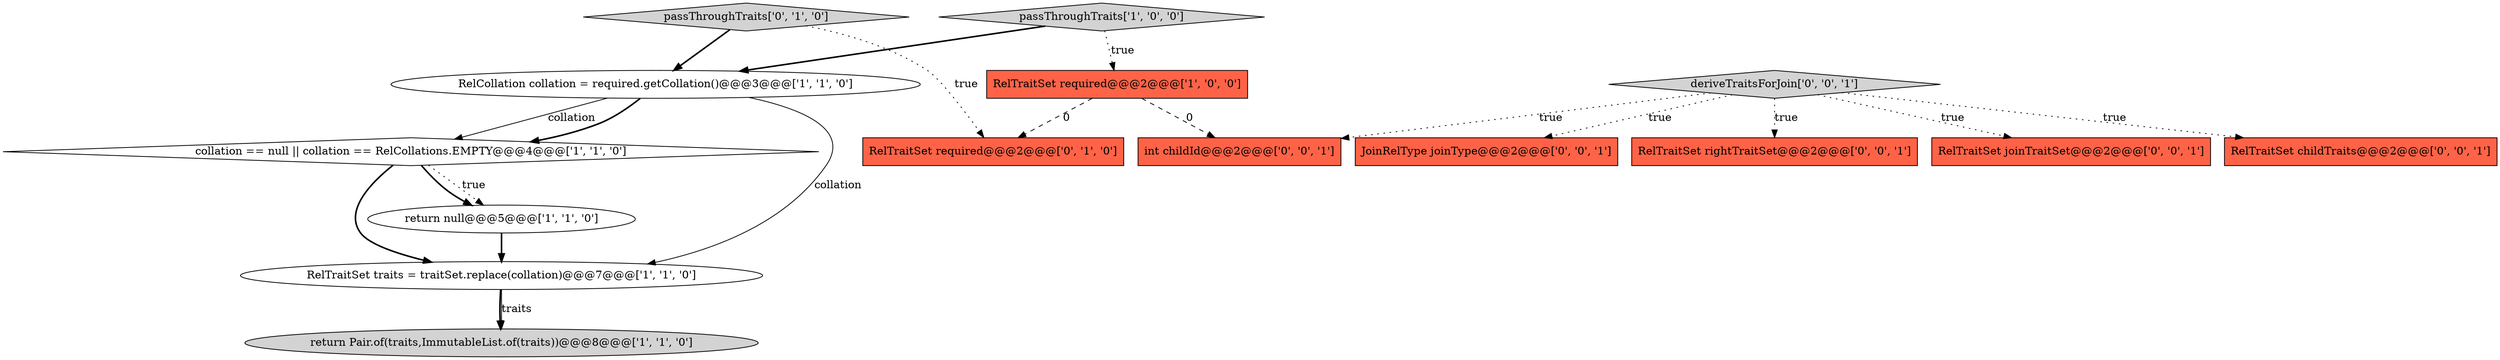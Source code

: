 digraph {
4 [style = filled, label = "RelCollation collation = required.getCollation()@@@3@@@['1', '1', '0']", fillcolor = white, shape = ellipse image = "AAA0AAABBB1BBB"];
3 [style = filled, label = "RelTraitSet traits = traitSet.replace(collation)@@@7@@@['1', '1', '0']", fillcolor = white, shape = ellipse image = "AAA0AAABBB1BBB"];
11 [style = filled, label = "JoinRelType joinType@@@2@@@['0', '0', '1']", fillcolor = tomato, shape = box image = "AAA0AAABBB3BBB"];
12 [style = filled, label = "RelTraitSet rightTraitSet@@@2@@@['0', '0', '1']", fillcolor = tomato, shape = box image = "AAA0AAABBB3BBB"];
7 [style = filled, label = "RelTraitSet required@@@2@@@['0', '1', '0']", fillcolor = tomato, shape = box image = "AAA1AAABBB2BBB"];
9 [style = filled, label = "RelTraitSet joinTraitSet@@@2@@@['0', '0', '1']", fillcolor = tomato, shape = box image = "AAA0AAABBB3BBB"];
2 [style = filled, label = "passThroughTraits['1', '0', '0']", fillcolor = lightgray, shape = diamond image = "AAA0AAABBB1BBB"];
5 [style = filled, label = "return null@@@5@@@['1', '1', '0']", fillcolor = white, shape = ellipse image = "AAA0AAABBB1BBB"];
10 [style = filled, label = "deriveTraitsForJoin['0', '0', '1']", fillcolor = lightgray, shape = diamond image = "AAA0AAABBB3BBB"];
13 [style = filled, label = "RelTraitSet childTraits@@@2@@@['0', '0', '1']", fillcolor = tomato, shape = box image = "AAA0AAABBB3BBB"];
14 [style = filled, label = "int childId@@@2@@@['0', '0', '1']", fillcolor = tomato, shape = box image = "AAA0AAABBB3BBB"];
1 [style = filled, label = "RelTraitSet required@@@2@@@['1', '0', '0']", fillcolor = tomato, shape = box image = "AAA1AAABBB1BBB"];
8 [style = filled, label = "passThroughTraits['0', '1', '0']", fillcolor = lightgray, shape = diamond image = "AAA0AAABBB2BBB"];
6 [style = filled, label = "return Pair.of(traits,ImmutableList.of(traits))@@@8@@@['1', '1', '0']", fillcolor = lightgray, shape = ellipse image = "AAA0AAABBB1BBB"];
0 [style = filled, label = "collation == null || collation == RelCollations.EMPTY@@@4@@@['1', '1', '0']", fillcolor = white, shape = diamond image = "AAA0AAABBB1BBB"];
0->3 [style = bold, label=""];
4->0 [style = solid, label="collation"];
5->3 [style = bold, label=""];
8->7 [style = dotted, label="true"];
3->6 [style = bold, label=""];
10->12 [style = dotted, label="true"];
8->4 [style = bold, label=""];
0->5 [style = dotted, label="true"];
4->3 [style = solid, label="collation"];
1->7 [style = dashed, label="0"];
10->13 [style = dotted, label="true"];
10->11 [style = dotted, label="true"];
10->9 [style = dotted, label="true"];
2->4 [style = bold, label=""];
2->1 [style = dotted, label="true"];
1->14 [style = dashed, label="0"];
3->6 [style = solid, label="traits"];
4->0 [style = bold, label=""];
0->5 [style = bold, label=""];
10->14 [style = dotted, label="true"];
}
